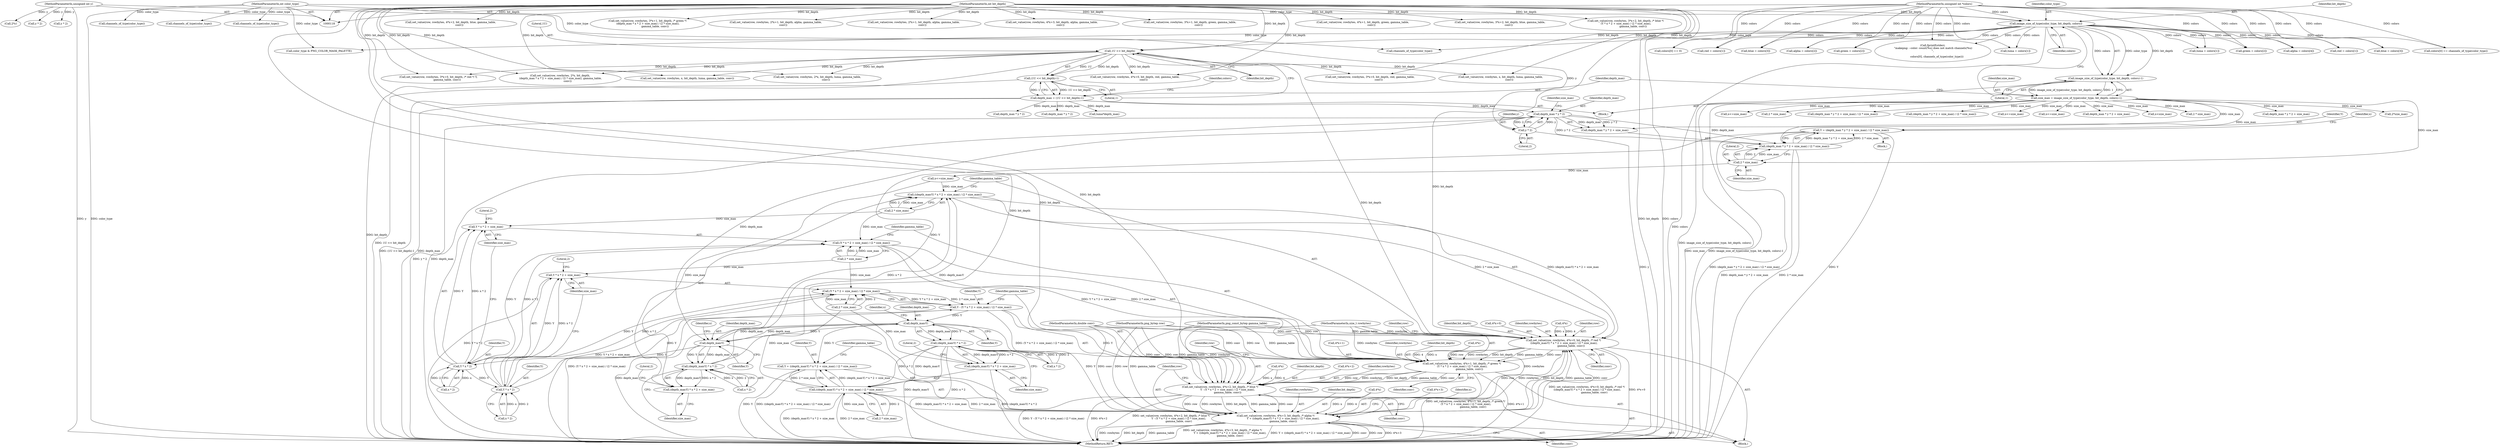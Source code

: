 digraph "1_Android_9d4853418ab2f754c2b63e091c29c5529b8b86ca_14@integer" {
"1000359" [label="(Call,Y = (depth_max * y * 2 + size_max) / (2 * size_max))"];
"1000361" [label="(Call,(depth_max * y * 2 + size_max) / (2 * size_max))"];
"1000363" [label="(Call,depth_max * y * 2)"];
"1000138" [label="(Call,depth_max = (1U << bit_depth)-1)"];
"1000140" [label="(Call,(1U << bit_depth)-1)"];
"1000141" [label="(Call,1U << bit_depth)"];
"1000132" [label="(Call,image_size_of_type(color_type, bit_depth, colors))"];
"1000122" [label="(MethodParameterIn,int color_type)"];
"1000123" [label="(MethodParameterIn,int bit_depth)"];
"1000126" [label="(MethodParameterIn,unsigned int *colors)"];
"1000365" [label="(Call,y * 2)"];
"1000121" [label="(MethodParameterIn,unsigned int y)"];
"1000129" [label="(Call,size_max = image_size_of_type(color_type, bit_depth, colors)-1)"];
"1000131" [label="(Call,image_size_of_type(color_type, bit_depth, colors)-1)"];
"1000369" [label="(Call,2 * size_max)"];
"1000395" [label="(Call,depth_max-Y)"];
"1000394" [label="(Call,(depth_max-Y) * x * 2)"];
"1000392" [label="(Call,((depth_max-Y) * x * 2 + size_max) / (2 * size_max))"];
"1000383" [label="(Call,set_value(row, rowbytes, 4*x+0, bit_depth, /* red */\n ((depth_max-Y) * x * 2 + size_max) / (2 * size_max),\n                  gamma_table, conv))"];
"1000407" [label="(Call,set_value(row, rowbytes, 4*x+1, bit_depth, /* green */\n (Y * x * 2 + size_max) / (2 * size_max),\n                  gamma_table, conv))"];
"1000429" [label="(Call,set_value(row, rowbytes, 4*x+2, bit_depth, /* blue */\n                  Y - (Y * x * 2 + size_max) / (2 * size_max),\n                  gamma_table, conv))"];
"1000453" [label="(Call,set_value(row, rowbytes, 4*x+3, bit_depth, /* alpha */\n                  Y + ((depth_max-Y) * x * 2 + size_max) / (2 * size_max),\n                  gamma_table, conv))"];
"1000393" [label="(Call,(depth_max-Y) * x * 2 + size_max)"];
"1000418" [label="(Call,Y * x * 2)"];
"1000416" [label="(Call,(Y * x * 2 + size_max) / (2 * size_max))"];
"1000417" [label="(Call,Y * x * 2 + size_max)"];
"1000442" [label="(Call,Y * x * 2)"];
"1000438" [label="(Call,Y - (Y * x * 2 + size_max) / (2 * size_max))"];
"1000467" [label="(Call,depth_max-Y)"];
"1000462" [label="(Call,Y + ((depth_max-Y) * x * 2 + size_max) / (2 * size_max))"];
"1000466" [label="(Call,(depth_max-Y) * x * 2)"];
"1000464" [label="(Call,((depth_max-Y) * x * 2 + size_max) / (2 * size_max))"];
"1000465" [label="(Call,(depth_max-Y) * x * 2 + size_max)"];
"1000440" [label="(Call,(Y * x * 2 + size_max) / (2 * size_max))"];
"1000441" [label="(Call,Y * x * 2 + size_max)"];
"1000365" [label="(Call,y * 2)"];
"1000382" [label="(Block,)"];
"1000453" [label="(Call,set_value(row, rowbytes, 4*x+3, bit_depth, /* alpha */\n                  Y + ((depth_max-Y) * x * 2 + size_max) / (2 * size_max),\n                  gamma_table, conv))"];
"1000391" [label="(Identifier,bit_depth)"];
"1000401" [label="(Identifier,size_max)"];
"1000477" [label="(Identifier,gamma_table)"];
"1000672" [label="(Call,alpha = colors[4])"];
"1000464" [label="(Call,((depth_max-Y) * x * 2 + size_max) / (2 * size_max))"];
"1000469" [label="(Identifier,Y)"];
"1000375" [label="(Identifier,x)"];
"1000371" [label="(Identifier,size_max)"];
"1000402" [label="(Call,2 * size_max)"];
"1000120" [label="(MethodParameterIn,size_t rowbytes)"];
"1000449" [label="(Literal,2)"];
"1000475" [label="(Literal,2)"];
"1000127" [label="(Block,)"];
"1000451" [label="(Identifier,gamma_table)"];
"1000526" [label="(Call,set_value(row, rowbytes, x, bit_depth, luma, gamma_table,\n                     conv))"];
"1000362" [label="(Call,depth_max * y * 2 + size_max)"];
"1000363" [label="(Call,depth_max * y * 2)"];
"1000131" [label="(Call,image_size_of_type(color_type, bit_depth, colors)-1)"];
"1000383" [label="(Call,set_value(row, rowbytes, 4*x+0, bit_depth, /* red */\n ((depth_max-Y) * x * 2 + size_max) / (2 * size_max),\n                  gamma_table, conv))"];
"1000377" [label="(Call,x<=size_max)"];
"1000505" [label="(Call,channels_of_type(color_type))"];
"1000470" [label="(Call,x * 2)"];
"1000586" [label="(Call,red = colors[1])"];
"1000360" [label="(Identifier,Y)"];
"1000218" [label="(Call,depth_max * y * 2 + size_max)"];
"1000415" [label="(Identifier,bit_depth)"];
"1000403" [label="(Literal,2)"];
"1000134" [label="(Identifier,bit_depth)"];
"1000444" [label="(Call,x * 2)"];
"1000139" [label="(Identifier,depth_max)"];
"1000122" [label="(MethodParameterIn,int color_type)"];
"1000162" [label="(Call,2*size_max)"];
"1000608" [label="(Call,x<=size_max)"];
"1000712" [label="(Call,set_value(row, rowbytes, 4*x+2, bit_depth, blue, gamma_table,\n                     conv))"];
"1000688" [label="(Call,set_value(row, rowbytes, 4*x+0, bit_depth, red, gamma_table,\n                     conv))"];
"1000614" [label="(Call,set_value(row, rowbytes, 3*x+0, bit_depth, red, gamma_table,\n                     conv))"];
"1000361" [label="(Call,(depth_max * y * 2 + size_max) / (2 * size_max))"];
"1000285" [label="(Call,2 * size_max)"];
"1000433" [label="(Call,4*x)"];
"1000418" [label="(Call,Y * x * 2)"];
"1000466" [label="(Call,(depth_max-Y) * x * 2)"];
"1000751" [label="(Call,channels_of_type(color_type))"];
"1000437" [label="(Identifier,bit_depth)"];
"1000277" [label="(Call,(depth_max * y * 2 + size_max) / (2 * size_max))"];
"1000502" [label="(Call,channels_of_type(color_type))"];
"1000125" [label="(MethodParameterIn,double conv)"];
"1000666" [label="(Call,blue = colors[3])"];
"1000455" [label="(Identifier,rowbytes)"];
"1000454" [label="(Identifier,row)"];
"1000359" [label="(Call,Y = (depth_max * y * 2 + size_max) / (2 * size_max))"];
"1000405" [label="(Identifier,gamma_table)"];
"1000461" [label="(Identifier,bit_depth)"];
"1000136" [label="(Literal,1)"];
"1000478" [label="(Identifier,conv)"];
"1000498" [label="(Call,colors[0] == channels_of_type(color_type))"];
"1000144" [label="(Literal,1)"];
"1000311" [label="(Call,set_value(row, rowbytes, 3*x+1, bit_depth, /* green */\n (depth_max * x * 2 + size_max) / (2 * size_max),\n                  gamma_table, conv))"];
"1000428" [label="(Identifier,conv)"];
"1000432" [label="(Call,4*x+2)"];
"1000370" [label="(Literal,2)"];
"1000366" [label="(Identifier,y)"];
"1000259" [label="(Call,set_value(row, rowbytes, 2*x+1, bit_depth, alpha, gamma_table,\n                  conv))"];
"1000217" [label="(Call,(depth_max * y * 2 + size_max) / (2 * size_max))"];
"1000682" [label="(Call,x<=size_max)"];
"1000357" [label="(Block,)"];
"1000393" [label="(Call,(depth_max-Y) * x * 2 + size_max)"];
"1000143" [label="(Identifier,bit_depth)"];
"1000521" [label="(Call,x<=size_max)"];
"1000386" [label="(Call,4*x+0)"];
"1000430" [label="(Identifier,row)"];
"1000126" [label="(MethodParameterIn,unsigned int *colors)"];
"1000474" [label="(Call,2 * size_max)"];
"1000132" [label="(Call,image_size_of_type(color_type, bit_depth, colors))"];
"1000438" [label="(Call,Y - (Y * x * 2 + size_max) / (2 * size_max))"];
"1000140" [label="(Call,(1U << bit_depth)-1)"];
"1000448" [label="(Call,2 * size_max)"];
"1000488" [label="(Call,color_type & PNG_COLOR_MASK_PALETTE)"];
"1000417" [label="(Call,Y * x * 2 + size_max)"];
"1000130" [label="(Identifier,size_max)"];
"1000385" [label="(Identifier,rowbytes)"];
"1000142" [label="(Literal,1U)"];
"1000463" [label="(Identifier,Y)"];
"1000439" [label="(Identifier,Y)"];
"1000443" [label="(Identifier,Y)"];
"1000395" [label="(Call,depth_max-Y)"];
"1000368" [label="(Identifier,size_max)"];
"1000279" [label="(Call,depth_max * y * 2)"];
"1000392" [label="(Call,((depth_max-Y) * x * 2 + size_max) / (2 * size_max))"];
"1000221" [label="(Call,y * 2)"];
"1000299" [label="(Call,set_value(row, rowbytes, 3*x+0, bit_depth, /* red */ Y,\n                     gamma_table, conv))"];
"1000425" [label="(Literal,2)"];
"1000570" [label="(Call,set_value(row, rowbytes, 2*x+1, bit_depth, alpha, gamma_table,\n                     conv))"];
"1000133" [label="(Identifier,color_type)"];
"1000141" [label="(Call,1U << bit_depth)"];
"1000396" [label="(Identifier,depth_max)"];
"1000511" [label="(Call,luma = colors[1])"];
"1000431" [label="(Identifier,rowbytes)"];
"1000407" [label="(Call,set_value(row, rowbytes, 4*x+1, bit_depth, /* green */\n (Y * x * 2 + size_max) / (2 * size_max),\n                  gamma_table, conv))"];
"1000387" [label="(Call,4*x)"];
"1000129" [label="(Call,size_max = image_size_of_type(color_type, bit_depth, colors)-1)"];
"1000411" [label="(Call,4*x)"];
"1000408" [label="(Identifier,row)"];
"1000724" [label="(Call,set_value(row, rowbytes, 4*x+3, bit_depth, alpha, gamma_table,\n                     conv))"];
"1000457" [label="(Call,4*x)"];
"1000419" [label="(Identifier,Y)"];
"1000406" [label="(Identifier,conv)"];
"1000626" [label="(Call,set_value(row, rowbytes, 3*x+1, bit_depth, green, gamma_table,\n                     conv))"];
"1000239" [label="(Call,set_value(row, rowbytes, 2*x, bit_depth,\n (depth_max * x * 2 + size_max) / (2 * size_max), gamma_table,\n                  conv))"];
"1000660" [label="(Call,green = colors[2])"];
"1000442" [label="(Call,Y * x * 2)"];
"1000364" [label="(Identifier,depth_max)"];
"1000203" [label="(Call,set_value(row, rowbytes, x, bit_depth, luma, gamma_table, conv))"];
"1000423" [label="(Identifier,size_max)"];
"1000397" [label="(Identifier,Y)"];
"1000462" [label="(Call,Y + ((depth_max-Y) * x * 2 + size_max) / (2 * size_max))"];
"1000429" [label="(Call,set_value(row, rowbytes, 4*x+2, bit_depth, /* blue */\n                  Y - (Y * x * 2 + size_max) / (2 * size_max),\n                  gamma_table, conv))"];
"1000146" [label="(Call,colors[0] == 0)"];
"1000700" [label="(Call,set_value(row, rowbytes, 4*x+1, bit_depth, green, gamma_table,\n                     conv))"];
"1000399" [label="(Identifier,x)"];
"1000468" [label="(Identifier,depth_max)"];
"1000420" [label="(Call,x * 2)"];
"1000452" [label="(Identifier,conv)"];
"1000456" [label="(Call,4*x+3)"];
"1000471" [label="(Identifier,x)"];
"1000638" [label="(Call,set_value(row, rowbytes, 3*x+2, bit_depth, blue, gamma_table,\n                     conv))"];
"1000138" [label="(Call,depth_max = (1U << bit_depth)-1)"];
"1000394" [label="(Call,(depth_max-Y) * x * 2)"];
"1000219" [label="(Call,depth_max * y * 2)"];
"1000410" [label="(Call,4*x+1)"];
"1000465" [label="(Call,(depth_max-Y) * x * 2 + size_max)"];
"1000654" [label="(Call,red = colors[1])"];
"1000278" [label="(Call,depth_max * y * 2 + size_max)"];
"1000167" [label="(Call,2*y)"];
"1000333" [label="(Call,set_value(row, rowbytes, 3*x+2, bit_depth, /* blue */\n (Y * x * 2 + size_max) / (2 * size_max),\n                  gamma_table, conv))"];
"1000554" [label="(Call,x<size_max)"];
"1000447" [label="(Identifier,size_max)"];
"1000196" [label="(Call,luma*depth_max)"];
"1000225" [label="(Call,2 * size_max)"];
"1000560" [label="(Call,set_value(row, rowbytes, 2*x, bit_depth, luma, gamma_table,\n                     conv))"];
"1000369" [label="(Call,2 * size_max)"];
"1000119" [label="(MethodParameterIn,png_bytep row)"];
"1000124" [label="(MethodParameterIn,png_const_bytep gamma_table)"];
"1000440" [label="(Call,(Y * x * 2 + size_max) / (2 * size_max))"];
"1000135" [label="(Identifier,colors)"];
"1000123" [label="(MethodParameterIn,int bit_depth)"];
"1000424" [label="(Call,2 * size_max)"];
"1000427" [label="(Identifier,gamma_table)"];
"1000398" [label="(Call,x * 2)"];
"1000152" [label="(Call,channels_of_type(color_type))"];
"1000441" [label="(Call,Y * x * 2 + size_max)"];
"1000281" [label="(Call,y * 2)"];
"1000367" [label="(Literal,2)"];
"1000467" [label="(Call,depth_max-Y)"];
"1000598" [label="(Call,blue = colors[3])"];
"1000544" [label="(Call,alpha = colors[2])"];
"1000592" [label="(Call,green = colors[2])"];
"1000745" [label="(Call,fprintf(stderr,\n \"makepng: --color: count(%u) does not match channels(%u)\n\",\n\n          colors[0], channels_of_type(color_type)))"];
"1000538" [label="(Call,luma = colors[1])"];
"1000381" [label="(Identifier,x)"];
"1000384" [label="(Identifier,row)"];
"1000148" [label="(Identifier,colors)"];
"1000416" [label="(Call,(Y * x * 2 + size_max) / (2 * size_max))"];
"1000473" [label="(Identifier,size_max)"];
"1000409" [label="(Identifier,rowbytes)"];
"1000755" [label="(MethodReturn,RET)"];
"1000121" [label="(MethodParameterIn,unsigned int y)"];
"1000359" -> "1000357"  [label="AST: "];
"1000359" -> "1000361"  [label="CFG: "];
"1000360" -> "1000359"  [label="AST: "];
"1000361" -> "1000359"  [label="AST: "];
"1000375" -> "1000359"  [label="CFG: "];
"1000359" -> "1000755"  [label="DDG: (depth_max * y * 2 + size_max) / (2 * size_max)"];
"1000359" -> "1000755"  [label="DDG: Y"];
"1000361" -> "1000359"  [label="DDG: depth_max * y * 2 + size_max"];
"1000361" -> "1000359"  [label="DDG: 2 * size_max"];
"1000359" -> "1000395"  [label="DDG: Y"];
"1000361" -> "1000369"  [label="CFG: "];
"1000362" -> "1000361"  [label="AST: "];
"1000369" -> "1000361"  [label="AST: "];
"1000361" -> "1000755"  [label="DDG: 2 * size_max"];
"1000361" -> "1000755"  [label="DDG: depth_max * y * 2 + size_max"];
"1000363" -> "1000361"  [label="DDG: depth_max"];
"1000363" -> "1000361"  [label="DDG: y * 2"];
"1000129" -> "1000361"  [label="DDG: size_max"];
"1000369" -> "1000361"  [label="DDG: 2"];
"1000369" -> "1000361"  [label="DDG: size_max"];
"1000363" -> "1000362"  [label="AST: "];
"1000363" -> "1000365"  [label="CFG: "];
"1000364" -> "1000363"  [label="AST: "];
"1000365" -> "1000363"  [label="AST: "];
"1000368" -> "1000363"  [label="CFG: "];
"1000363" -> "1000755"  [label="DDG: y * 2"];
"1000363" -> "1000755"  [label="DDG: depth_max"];
"1000363" -> "1000362"  [label="DDG: depth_max"];
"1000363" -> "1000362"  [label="DDG: y * 2"];
"1000138" -> "1000363"  [label="DDG: depth_max"];
"1000365" -> "1000363"  [label="DDG: y"];
"1000365" -> "1000363"  [label="DDG: 2"];
"1000363" -> "1000395"  [label="DDG: depth_max"];
"1000138" -> "1000127"  [label="AST: "];
"1000138" -> "1000140"  [label="CFG: "];
"1000139" -> "1000138"  [label="AST: "];
"1000140" -> "1000138"  [label="AST: "];
"1000148" -> "1000138"  [label="CFG: "];
"1000138" -> "1000755"  [label="DDG: depth_max"];
"1000138" -> "1000755"  [label="DDG: (1U << bit_depth)-1"];
"1000140" -> "1000138"  [label="DDG: 1U << bit_depth"];
"1000140" -> "1000138"  [label="DDG: 1"];
"1000138" -> "1000196"  [label="DDG: depth_max"];
"1000138" -> "1000219"  [label="DDG: depth_max"];
"1000138" -> "1000279"  [label="DDG: depth_max"];
"1000140" -> "1000144"  [label="CFG: "];
"1000141" -> "1000140"  [label="AST: "];
"1000144" -> "1000140"  [label="AST: "];
"1000140" -> "1000755"  [label="DDG: 1U << bit_depth"];
"1000141" -> "1000140"  [label="DDG: 1U"];
"1000141" -> "1000140"  [label="DDG: bit_depth"];
"1000141" -> "1000143"  [label="CFG: "];
"1000142" -> "1000141"  [label="AST: "];
"1000143" -> "1000141"  [label="AST: "];
"1000144" -> "1000141"  [label="CFG: "];
"1000141" -> "1000755"  [label="DDG: bit_depth"];
"1000132" -> "1000141"  [label="DDG: bit_depth"];
"1000123" -> "1000141"  [label="DDG: bit_depth"];
"1000141" -> "1000203"  [label="DDG: bit_depth"];
"1000141" -> "1000239"  [label="DDG: bit_depth"];
"1000141" -> "1000299"  [label="DDG: bit_depth"];
"1000141" -> "1000383"  [label="DDG: bit_depth"];
"1000141" -> "1000526"  [label="DDG: bit_depth"];
"1000141" -> "1000560"  [label="DDG: bit_depth"];
"1000141" -> "1000614"  [label="DDG: bit_depth"];
"1000141" -> "1000688"  [label="DDG: bit_depth"];
"1000132" -> "1000131"  [label="AST: "];
"1000132" -> "1000135"  [label="CFG: "];
"1000133" -> "1000132"  [label="AST: "];
"1000134" -> "1000132"  [label="AST: "];
"1000135" -> "1000132"  [label="AST: "];
"1000136" -> "1000132"  [label="CFG: "];
"1000132" -> "1000755"  [label="DDG: colors"];
"1000132" -> "1000131"  [label="DDG: color_type"];
"1000132" -> "1000131"  [label="DDG: bit_depth"];
"1000132" -> "1000131"  [label="DDG: colors"];
"1000122" -> "1000132"  [label="DDG: color_type"];
"1000123" -> "1000132"  [label="DDG: bit_depth"];
"1000126" -> "1000132"  [label="DDG: colors"];
"1000132" -> "1000146"  [label="DDG: colors"];
"1000132" -> "1000152"  [label="DDG: color_type"];
"1000132" -> "1000488"  [label="DDG: color_type"];
"1000132" -> "1000498"  [label="DDG: colors"];
"1000132" -> "1000511"  [label="DDG: colors"];
"1000132" -> "1000538"  [label="DDG: colors"];
"1000132" -> "1000544"  [label="DDG: colors"];
"1000132" -> "1000586"  [label="DDG: colors"];
"1000132" -> "1000592"  [label="DDG: colors"];
"1000132" -> "1000598"  [label="DDG: colors"];
"1000132" -> "1000654"  [label="DDG: colors"];
"1000132" -> "1000660"  [label="DDG: colors"];
"1000132" -> "1000666"  [label="DDG: colors"];
"1000132" -> "1000672"  [label="DDG: colors"];
"1000132" -> "1000745"  [label="DDG: colors"];
"1000122" -> "1000118"  [label="AST: "];
"1000122" -> "1000755"  [label="DDG: color_type"];
"1000122" -> "1000152"  [label="DDG: color_type"];
"1000122" -> "1000488"  [label="DDG: color_type"];
"1000122" -> "1000502"  [label="DDG: color_type"];
"1000122" -> "1000505"  [label="DDG: color_type"];
"1000122" -> "1000751"  [label="DDG: color_type"];
"1000123" -> "1000118"  [label="AST: "];
"1000123" -> "1000755"  [label="DDG: bit_depth"];
"1000123" -> "1000203"  [label="DDG: bit_depth"];
"1000123" -> "1000239"  [label="DDG: bit_depth"];
"1000123" -> "1000259"  [label="DDG: bit_depth"];
"1000123" -> "1000299"  [label="DDG: bit_depth"];
"1000123" -> "1000311"  [label="DDG: bit_depth"];
"1000123" -> "1000333"  [label="DDG: bit_depth"];
"1000123" -> "1000383"  [label="DDG: bit_depth"];
"1000123" -> "1000407"  [label="DDG: bit_depth"];
"1000123" -> "1000429"  [label="DDG: bit_depth"];
"1000123" -> "1000453"  [label="DDG: bit_depth"];
"1000123" -> "1000526"  [label="DDG: bit_depth"];
"1000123" -> "1000560"  [label="DDG: bit_depth"];
"1000123" -> "1000570"  [label="DDG: bit_depth"];
"1000123" -> "1000614"  [label="DDG: bit_depth"];
"1000123" -> "1000626"  [label="DDG: bit_depth"];
"1000123" -> "1000638"  [label="DDG: bit_depth"];
"1000123" -> "1000688"  [label="DDG: bit_depth"];
"1000123" -> "1000700"  [label="DDG: bit_depth"];
"1000123" -> "1000712"  [label="DDG: bit_depth"];
"1000123" -> "1000724"  [label="DDG: bit_depth"];
"1000126" -> "1000118"  [label="AST: "];
"1000126" -> "1000755"  [label="DDG: colors"];
"1000126" -> "1000146"  [label="DDG: colors"];
"1000126" -> "1000498"  [label="DDG: colors"];
"1000126" -> "1000511"  [label="DDG: colors"];
"1000126" -> "1000538"  [label="DDG: colors"];
"1000126" -> "1000544"  [label="DDG: colors"];
"1000126" -> "1000586"  [label="DDG: colors"];
"1000126" -> "1000592"  [label="DDG: colors"];
"1000126" -> "1000598"  [label="DDG: colors"];
"1000126" -> "1000654"  [label="DDG: colors"];
"1000126" -> "1000660"  [label="DDG: colors"];
"1000126" -> "1000666"  [label="DDG: colors"];
"1000126" -> "1000672"  [label="DDG: colors"];
"1000126" -> "1000745"  [label="DDG: colors"];
"1000365" -> "1000367"  [label="CFG: "];
"1000366" -> "1000365"  [label="AST: "];
"1000367" -> "1000365"  [label="AST: "];
"1000365" -> "1000755"  [label="DDG: y"];
"1000121" -> "1000365"  [label="DDG: y"];
"1000121" -> "1000118"  [label="AST: "];
"1000121" -> "1000755"  [label="DDG: y"];
"1000121" -> "1000167"  [label="DDG: y"];
"1000121" -> "1000221"  [label="DDG: y"];
"1000121" -> "1000281"  [label="DDG: y"];
"1000129" -> "1000127"  [label="AST: "];
"1000129" -> "1000131"  [label="CFG: "];
"1000130" -> "1000129"  [label="AST: "];
"1000131" -> "1000129"  [label="AST: "];
"1000139" -> "1000129"  [label="CFG: "];
"1000129" -> "1000755"  [label="DDG: size_max"];
"1000129" -> "1000755"  [label="DDG: image_size_of_type(color_type, bit_depth, colors)-1"];
"1000131" -> "1000129"  [label="DDG: image_size_of_type(color_type, bit_depth, colors)"];
"1000131" -> "1000129"  [label="DDG: 1"];
"1000129" -> "1000162"  [label="DDG: size_max"];
"1000129" -> "1000217"  [label="DDG: size_max"];
"1000129" -> "1000218"  [label="DDG: size_max"];
"1000129" -> "1000225"  [label="DDG: size_max"];
"1000129" -> "1000277"  [label="DDG: size_max"];
"1000129" -> "1000278"  [label="DDG: size_max"];
"1000129" -> "1000285"  [label="DDG: size_max"];
"1000129" -> "1000362"  [label="DDG: size_max"];
"1000129" -> "1000369"  [label="DDG: size_max"];
"1000129" -> "1000521"  [label="DDG: size_max"];
"1000129" -> "1000554"  [label="DDG: size_max"];
"1000129" -> "1000608"  [label="DDG: size_max"];
"1000129" -> "1000682"  [label="DDG: size_max"];
"1000131" -> "1000136"  [label="CFG: "];
"1000136" -> "1000131"  [label="AST: "];
"1000131" -> "1000755"  [label="DDG: image_size_of_type(color_type, bit_depth, colors)"];
"1000369" -> "1000371"  [label="CFG: "];
"1000370" -> "1000369"  [label="AST: "];
"1000371" -> "1000369"  [label="AST: "];
"1000369" -> "1000377"  [label="DDG: size_max"];
"1000395" -> "1000394"  [label="AST: "];
"1000395" -> "1000397"  [label="CFG: "];
"1000396" -> "1000395"  [label="AST: "];
"1000397" -> "1000395"  [label="AST: "];
"1000399" -> "1000395"  [label="CFG: "];
"1000395" -> "1000394"  [label="DDG: depth_max"];
"1000395" -> "1000394"  [label="DDG: Y"];
"1000467" -> "1000395"  [label="DDG: depth_max"];
"1000467" -> "1000395"  [label="DDG: Y"];
"1000395" -> "1000418"  [label="DDG: Y"];
"1000395" -> "1000467"  [label="DDG: depth_max"];
"1000394" -> "1000393"  [label="AST: "];
"1000394" -> "1000398"  [label="CFG: "];
"1000398" -> "1000394"  [label="AST: "];
"1000401" -> "1000394"  [label="CFG: "];
"1000394" -> "1000392"  [label="DDG: depth_max-Y"];
"1000394" -> "1000392"  [label="DDG: x * 2"];
"1000394" -> "1000393"  [label="DDG: depth_max-Y"];
"1000394" -> "1000393"  [label="DDG: x * 2"];
"1000398" -> "1000394"  [label="DDG: x"];
"1000398" -> "1000394"  [label="DDG: 2"];
"1000392" -> "1000383"  [label="AST: "];
"1000392" -> "1000402"  [label="CFG: "];
"1000393" -> "1000392"  [label="AST: "];
"1000402" -> "1000392"  [label="AST: "];
"1000405" -> "1000392"  [label="CFG: "];
"1000392" -> "1000383"  [label="DDG: (depth_max-Y) * x * 2 + size_max"];
"1000392" -> "1000383"  [label="DDG: 2 * size_max"];
"1000377" -> "1000392"  [label="DDG: size_max"];
"1000402" -> "1000392"  [label="DDG: 2"];
"1000402" -> "1000392"  [label="DDG: size_max"];
"1000383" -> "1000382"  [label="AST: "];
"1000383" -> "1000406"  [label="CFG: "];
"1000384" -> "1000383"  [label="AST: "];
"1000385" -> "1000383"  [label="AST: "];
"1000386" -> "1000383"  [label="AST: "];
"1000391" -> "1000383"  [label="AST: "];
"1000405" -> "1000383"  [label="AST: "];
"1000406" -> "1000383"  [label="AST: "];
"1000408" -> "1000383"  [label="CFG: "];
"1000383" -> "1000755"  [label="DDG: set_value(row, rowbytes, 4*x+0, bit_depth, /* red */\n ((depth_max-Y) * x * 2 + size_max) / (2 * size_max),\n                  gamma_table, conv)"];
"1000383" -> "1000755"  [label="DDG: 4*x+0"];
"1000453" -> "1000383"  [label="DDG: row"];
"1000453" -> "1000383"  [label="DDG: rowbytes"];
"1000453" -> "1000383"  [label="DDG: bit_depth"];
"1000453" -> "1000383"  [label="DDG: gamma_table"];
"1000453" -> "1000383"  [label="DDG: conv"];
"1000119" -> "1000383"  [label="DDG: row"];
"1000120" -> "1000383"  [label="DDG: rowbytes"];
"1000387" -> "1000383"  [label="DDG: 4"];
"1000387" -> "1000383"  [label="DDG: x"];
"1000124" -> "1000383"  [label="DDG: gamma_table"];
"1000125" -> "1000383"  [label="DDG: conv"];
"1000383" -> "1000407"  [label="DDG: row"];
"1000383" -> "1000407"  [label="DDG: rowbytes"];
"1000383" -> "1000407"  [label="DDG: bit_depth"];
"1000383" -> "1000407"  [label="DDG: gamma_table"];
"1000383" -> "1000407"  [label="DDG: conv"];
"1000407" -> "1000382"  [label="AST: "];
"1000407" -> "1000428"  [label="CFG: "];
"1000408" -> "1000407"  [label="AST: "];
"1000409" -> "1000407"  [label="AST: "];
"1000410" -> "1000407"  [label="AST: "];
"1000415" -> "1000407"  [label="AST: "];
"1000416" -> "1000407"  [label="AST: "];
"1000427" -> "1000407"  [label="AST: "];
"1000428" -> "1000407"  [label="AST: "];
"1000430" -> "1000407"  [label="CFG: "];
"1000407" -> "1000755"  [label="DDG: set_value(row, rowbytes, 4*x+1, bit_depth, /* green */\n (Y * x * 2 + size_max) / (2 * size_max),\n                  gamma_table, conv)"];
"1000407" -> "1000755"  [label="DDG: 4*x+1"];
"1000119" -> "1000407"  [label="DDG: row"];
"1000120" -> "1000407"  [label="DDG: rowbytes"];
"1000411" -> "1000407"  [label="DDG: 4"];
"1000411" -> "1000407"  [label="DDG: x"];
"1000416" -> "1000407"  [label="DDG: Y * x * 2 + size_max"];
"1000416" -> "1000407"  [label="DDG: 2 * size_max"];
"1000124" -> "1000407"  [label="DDG: gamma_table"];
"1000125" -> "1000407"  [label="DDG: conv"];
"1000407" -> "1000429"  [label="DDG: row"];
"1000407" -> "1000429"  [label="DDG: rowbytes"];
"1000407" -> "1000429"  [label="DDG: bit_depth"];
"1000407" -> "1000429"  [label="DDG: gamma_table"];
"1000407" -> "1000429"  [label="DDG: conv"];
"1000429" -> "1000382"  [label="AST: "];
"1000429" -> "1000452"  [label="CFG: "];
"1000430" -> "1000429"  [label="AST: "];
"1000431" -> "1000429"  [label="AST: "];
"1000432" -> "1000429"  [label="AST: "];
"1000437" -> "1000429"  [label="AST: "];
"1000438" -> "1000429"  [label="AST: "];
"1000451" -> "1000429"  [label="AST: "];
"1000452" -> "1000429"  [label="AST: "];
"1000454" -> "1000429"  [label="CFG: "];
"1000429" -> "1000755"  [label="DDG: Y - (Y * x * 2 + size_max) / (2 * size_max)"];
"1000429" -> "1000755"  [label="DDG: 4*x+2"];
"1000429" -> "1000755"  [label="DDG: set_value(row, rowbytes, 4*x+2, bit_depth, /* blue */\n                  Y - (Y * x * 2 + size_max) / (2 * size_max),\n                  gamma_table, conv)"];
"1000119" -> "1000429"  [label="DDG: row"];
"1000120" -> "1000429"  [label="DDG: rowbytes"];
"1000433" -> "1000429"  [label="DDG: 4"];
"1000433" -> "1000429"  [label="DDG: x"];
"1000438" -> "1000429"  [label="DDG: Y"];
"1000438" -> "1000429"  [label="DDG: (Y * x * 2 + size_max) / (2 * size_max)"];
"1000124" -> "1000429"  [label="DDG: gamma_table"];
"1000125" -> "1000429"  [label="DDG: conv"];
"1000429" -> "1000453"  [label="DDG: row"];
"1000429" -> "1000453"  [label="DDG: rowbytes"];
"1000429" -> "1000453"  [label="DDG: bit_depth"];
"1000429" -> "1000453"  [label="DDG: gamma_table"];
"1000429" -> "1000453"  [label="DDG: conv"];
"1000453" -> "1000382"  [label="AST: "];
"1000453" -> "1000478"  [label="CFG: "];
"1000454" -> "1000453"  [label="AST: "];
"1000455" -> "1000453"  [label="AST: "];
"1000456" -> "1000453"  [label="AST: "];
"1000461" -> "1000453"  [label="AST: "];
"1000462" -> "1000453"  [label="AST: "];
"1000477" -> "1000453"  [label="AST: "];
"1000478" -> "1000453"  [label="AST: "];
"1000381" -> "1000453"  [label="CFG: "];
"1000453" -> "1000755"  [label="DDG: rowbytes"];
"1000453" -> "1000755"  [label="DDG: bit_depth"];
"1000453" -> "1000755"  [label="DDG: gamma_table"];
"1000453" -> "1000755"  [label="DDG: set_value(row, rowbytes, 4*x+3, bit_depth, /* alpha */\n                  Y + ((depth_max-Y) * x * 2 + size_max) / (2 * size_max),\n                  gamma_table, conv)"];
"1000453" -> "1000755"  [label="DDG: Y + ((depth_max-Y) * x * 2 + size_max) / (2 * size_max)"];
"1000453" -> "1000755"  [label="DDG: conv"];
"1000453" -> "1000755"  [label="DDG: row"];
"1000453" -> "1000755"  [label="DDG: 4*x+3"];
"1000119" -> "1000453"  [label="DDG: row"];
"1000120" -> "1000453"  [label="DDG: rowbytes"];
"1000457" -> "1000453"  [label="DDG: 4"];
"1000457" -> "1000453"  [label="DDG: x"];
"1000467" -> "1000453"  [label="DDG: Y"];
"1000464" -> "1000453"  [label="DDG: (depth_max-Y) * x * 2 + size_max"];
"1000464" -> "1000453"  [label="DDG: 2 * size_max"];
"1000124" -> "1000453"  [label="DDG: gamma_table"];
"1000125" -> "1000453"  [label="DDG: conv"];
"1000393" -> "1000401"  [label="CFG: "];
"1000401" -> "1000393"  [label="AST: "];
"1000403" -> "1000393"  [label="CFG: "];
"1000377" -> "1000393"  [label="DDG: size_max"];
"1000418" -> "1000417"  [label="AST: "];
"1000418" -> "1000420"  [label="CFG: "];
"1000419" -> "1000418"  [label="AST: "];
"1000420" -> "1000418"  [label="AST: "];
"1000423" -> "1000418"  [label="CFG: "];
"1000418" -> "1000416"  [label="DDG: Y"];
"1000418" -> "1000416"  [label="DDG: x * 2"];
"1000418" -> "1000417"  [label="DDG: Y"];
"1000418" -> "1000417"  [label="DDG: x * 2"];
"1000420" -> "1000418"  [label="DDG: x"];
"1000420" -> "1000418"  [label="DDG: 2"];
"1000418" -> "1000442"  [label="DDG: Y"];
"1000416" -> "1000424"  [label="CFG: "];
"1000417" -> "1000416"  [label="AST: "];
"1000424" -> "1000416"  [label="AST: "];
"1000427" -> "1000416"  [label="CFG: "];
"1000402" -> "1000416"  [label="DDG: size_max"];
"1000424" -> "1000416"  [label="DDG: 2"];
"1000424" -> "1000416"  [label="DDG: size_max"];
"1000417" -> "1000423"  [label="CFG: "];
"1000423" -> "1000417"  [label="AST: "];
"1000425" -> "1000417"  [label="CFG: "];
"1000402" -> "1000417"  [label="DDG: size_max"];
"1000442" -> "1000441"  [label="AST: "];
"1000442" -> "1000444"  [label="CFG: "];
"1000443" -> "1000442"  [label="AST: "];
"1000444" -> "1000442"  [label="AST: "];
"1000447" -> "1000442"  [label="CFG: "];
"1000442" -> "1000438"  [label="DDG: Y"];
"1000442" -> "1000440"  [label="DDG: Y"];
"1000442" -> "1000440"  [label="DDG: x * 2"];
"1000442" -> "1000441"  [label="DDG: Y"];
"1000442" -> "1000441"  [label="DDG: x * 2"];
"1000444" -> "1000442"  [label="DDG: x"];
"1000444" -> "1000442"  [label="DDG: 2"];
"1000438" -> "1000440"  [label="CFG: "];
"1000439" -> "1000438"  [label="AST: "];
"1000440" -> "1000438"  [label="AST: "];
"1000451" -> "1000438"  [label="CFG: "];
"1000438" -> "1000755"  [label="DDG: (Y * x * 2 + size_max) / (2 * size_max)"];
"1000440" -> "1000438"  [label="DDG: Y * x * 2 + size_max"];
"1000440" -> "1000438"  [label="DDG: 2 * size_max"];
"1000438" -> "1000467"  [label="DDG: Y"];
"1000467" -> "1000466"  [label="AST: "];
"1000467" -> "1000469"  [label="CFG: "];
"1000468" -> "1000467"  [label="AST: "];
"1000469" -> "1000467"  [label="AST: "];
"1000471" -> "1000467"  [label="CFG: "];
"1000467" -> "1000755"  [label="DDG: depth_max"];
"1000467" -> "1000462"  [label="DDG: Y"];
"1000467" -> "1000466"  [label="DDG: depth_max"];
"1000467" -> "1000466"  [label="DDG: Y"];
"1000462" -> "1000464"  [label="CFG: "];
"1000463" -> "1000462"  [label="AST: "];
"1000464" -> "1000462"  [label="AST: "];
"1000477" -> "1000462"  [label="CFG: "];
"1000462" -> "1000755"  [label="DDG: Y"];
"1000462" -> "1000755"  [label="DDG: ((depth_max-Y) * x * 2 + size_max) / (2 * size_max)"];
"1000464" -> "1000462"  [label="DDG: (depth_max-Y) * x * 2 + size_max"];
"1000464" -> "1000462"  [label="DDG: 2 * size_max"];
"1000466" -> "1000465"  [label="AST: "];
"1000466" -> "1000470"  [label="CFG: "];
"1000470" -> "1000466"  [label="AST: "];
"1000473" -> "1000466"  [label="CFG: "];
"1000466" -> "1000755"  [label="DDG: depth_max-Y"];
"1000466" -> "1000755"  [label="DDG: x * 2"];
"1000466" -> "1000464"  [label="DDG: depth_max-Y"];
"1000466" -> "1000464"  [label="DDG: x * 2"];
"1000466" -> "1000465"  [label="DDG: depth_max-Y"];
"1000466" -> "1000465"  [label="DDG: x * 2"];
"1000470" -> "1000466"  [label="DDG: x"];
"1000470" -> "1000466"  [label="DDG: 2"];
"1000464" -> "1000474"  [label="CFG: "];
"1000465" -> "1000464"  [label="AST: "];
"1000474" -> "1000464"  [label="AST: "];
"1000464" -> "1000755"  [label="DDG: (depth_max-Y) * x * 2 + size_max"];
"1000464" -> "1000755"  [label="DDG: 2 * size_max"];
"1000448" -> "1000464"  [label="DDG: size_max"];
"1000474" -> "1000464"  [label="DDG: 2"];
"1000474" -> "1000464"  [label="DDG: size_max"];
"1000465" -> "1000473"  [label="CFG: "];
"1000473" -> "1000465"  [label="AST: "];
"1000475" -> "1000465"  [label="CFG: "];
"1000465" -> "1000755"  [label="DDG: (depth_max-Y) * x * 2"];
"1000448" -> "1000465"  [label="DDG: size_max"];
"1000440" -> "1000448"  [label="CFG: "];
"1000441" -> "1000440"  [label="AST: "];
"1000448" -> "1000440"  [label="AST: "];
"1000440" -> "1000755"  [label="DDG: Y * x * 2 + size_max"];
"1000424" -> "1000440"  [label="DDG: size_max"];
"1000448" -> "1000440"  [label="DDG: 2"];
"1000448" -> "1000440"  [label="DDG: size_max"];
"1000441" -> "1000447"  [label="CFG: "];
"1000447" -> "1000441"  [label="AST: "];
"1000449" -> "1000441"  [label="CFG: "];
"1000441" -> "1000755"  [label="DDG: Y * x * 2"];
"1000424" -> "1000441"  [label="DDG: size_max"];
}
